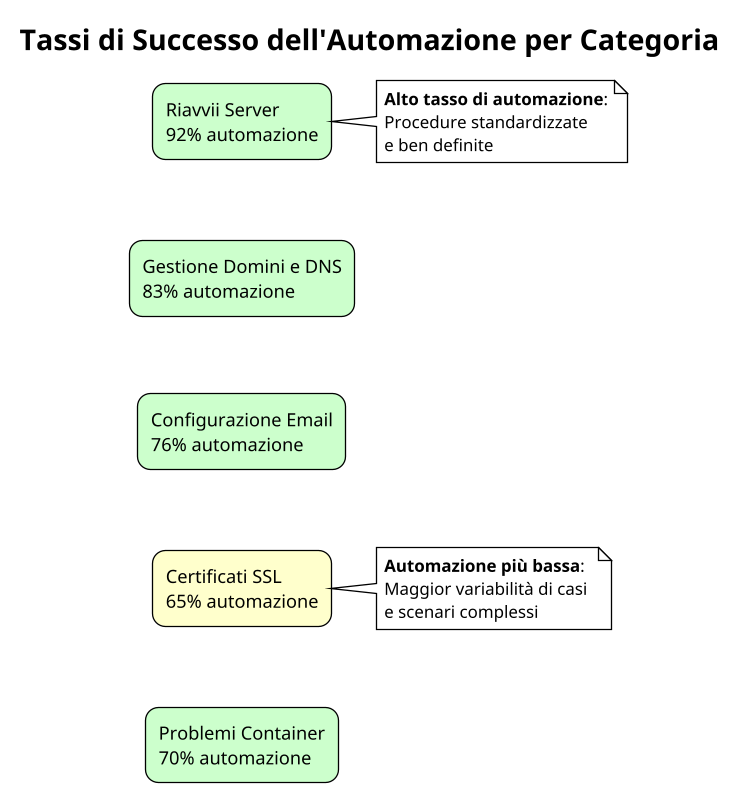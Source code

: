 @startuml Automation Success Rates
!theme plain
skinparam backgroundColor white
skinparam defaultFontName "Arial"

title Tassi di Successo dell'Automazione per Categoria

scale 1.3

skinparam rectangle {
  BackgroundColor white
  BorderColor black
  RoundCorner 20
}

rectangle "Riavvii Server\n92% automazione" as Restart #CCFFCC
rectangle "Gestione Domini e DNS\n83% automazione" as DNS #CCFFCC
rectangle "Configurazione Email\n76% automazione" as Email #CCFFCC
rectangle "Certificati SSL\n65% automazione" as SSL #FFFFCC
rectangle "Problemi Container\n70% automazione" as Container #CCFFCC

Restart -[hidden]d-> DNS
DNS -[hidden]d-> Email
Email -[hidden]d-> SSL
SSL -[hidden]d-> Container

note right of Restart
  **Alto tasso di automazione**:
  Procedure standardizzate 
  e ben definite
end note

note right of SSL
  **Automazione più bassa**:
  Maggior variabilità di casi 
  e scenari complessi
end note

@enduml
